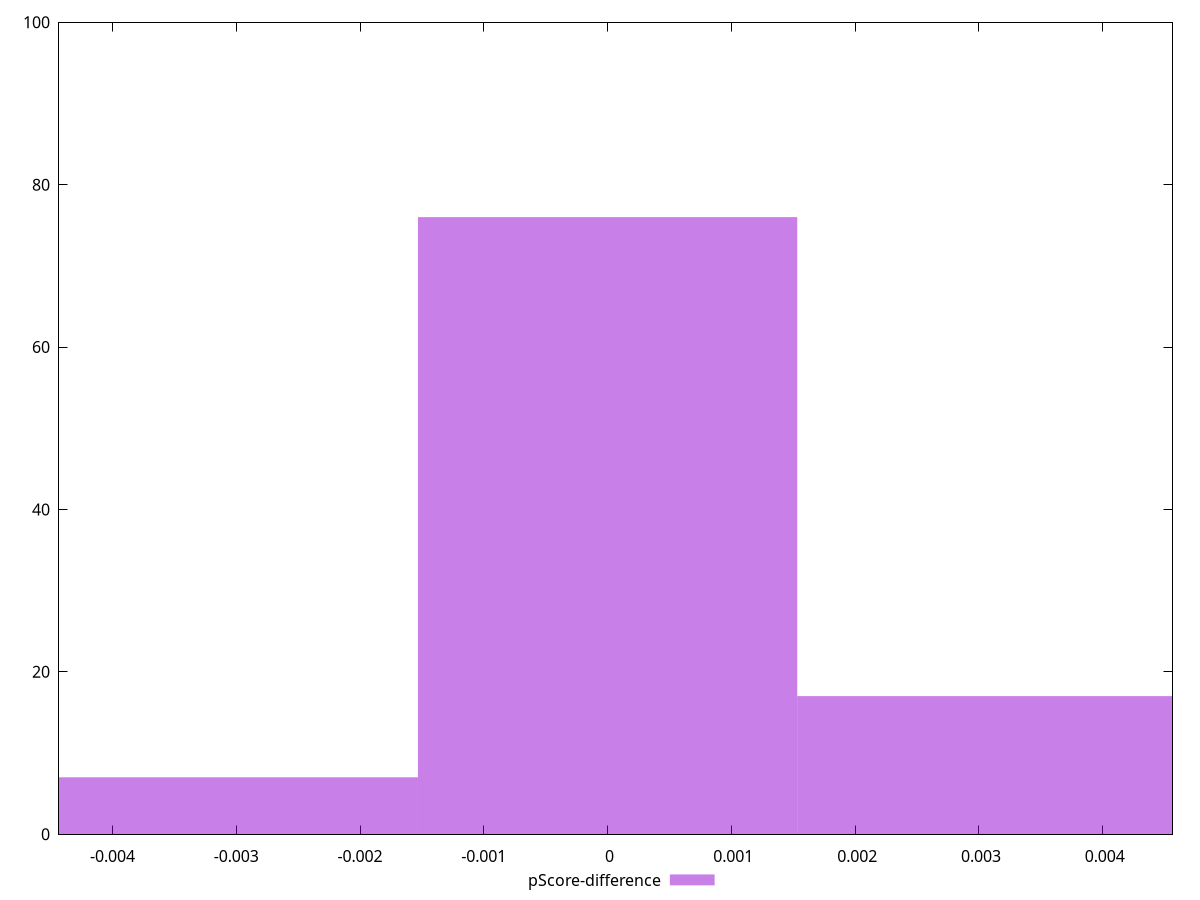reset

$pScoreDifference <<EOF
0.0030647791572699077 17
0 76
-0.0030647791572699077 7
EOF

set key outside below
set boxwidth 0.0030647791572699077
set xrange [-0.0044326541275390065:0.004564308868810374]
set yrange [0:100]
set trange [0:100]
set style fill transparent solid 0.5 noborder
set terminal svg size 640, 490 enhanced background rgb 'white'
set output "report/report_00029_2021-02-24T13-36-40.390Z/largest-contentful-paint/samples/astro/pScore-difference/histogram.svg"

plot $pScoreDifference title "pScore-difference" with boxes

reset
